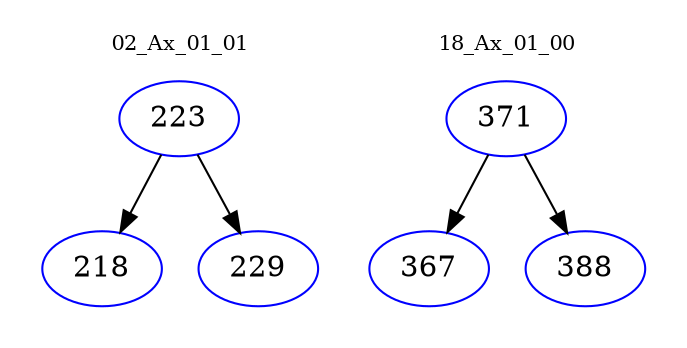 digraph{
subgraph cluster_0 {
color = white
label = "02_Ax_01_01";
fontsize=10;
T0_223 [label="223", color="blue"]
T0_223 -> T0_218 [color="black"]
T0_218 [label="218", color="blue"]
T0_223 -> T0_229 [color="black"]
T0_229 [label="229", color="blue"]
}
subgraph cluster_1 {
color = white
label = "18_Ax_01_00";
fontsize=10;
T1_371 [label="371", color="blue"]
T1_371 -> T1_367 [color="black"]
T1_367 [label="367", color="blue"]
T1_371 -> T1_388 [color="black"]
T1_388 [label="388", color="blue"]
}
}
